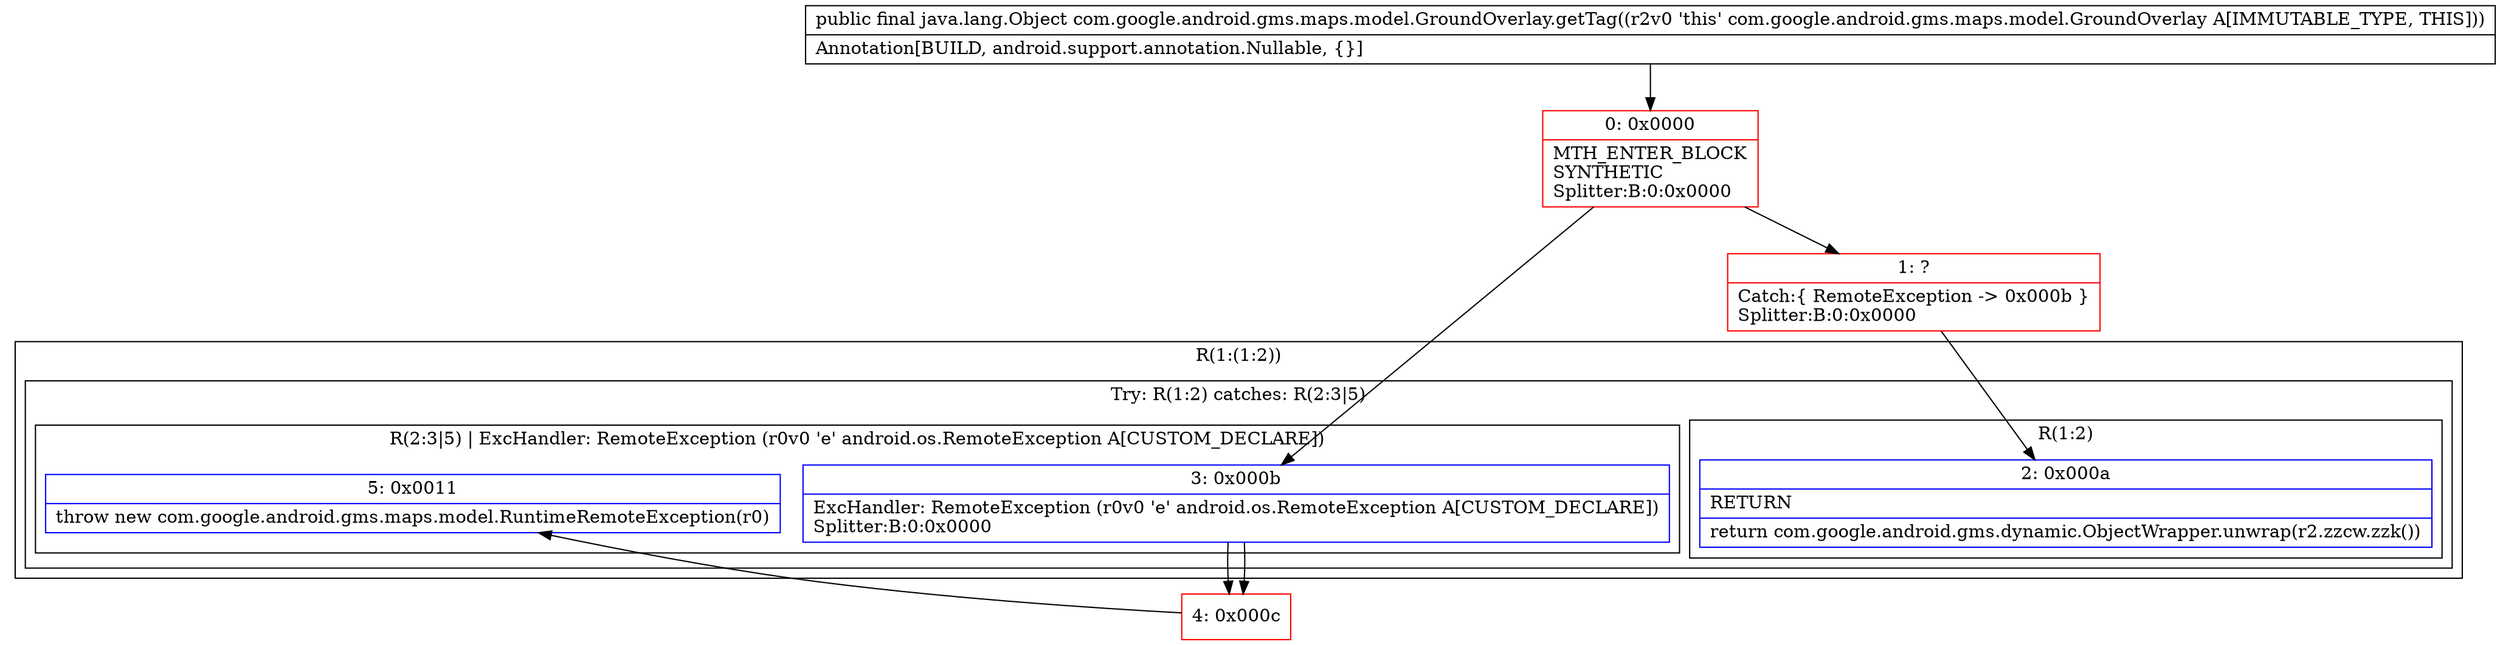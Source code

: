 digraph "CFG forcom.google.android.gms.maps.model.GroundOverlay.getTag()Ljava\/lang\/Object;" {
subgraph cluster_Region_971474273 {
label = "R(1:(1:2))";
node [shape=record,color=blue];
subgraph cluster_TryCatchRegion_872985566 {
label = "Try: R(1:2) catches: R(2:3|5)";
node [shape=record,color=blue];
subgraph cluster_Region_101024942 {
label = "R(1:2)";
node [shape=record,color=blue];
Node_2 [shape=record,label="{2\:\ 0x000a|RETURN\l|return com.google.android.gms.dynamic.ObjectWrapper.unwrap(r2.zzcw.zzk())\l}"];
}
subgraph cluster_Region_1337601690 {
label = "R(2:3|5) | ExcHandler: RemoteException (r0v0 'e' android.os.RemoteException A[CUSTOM_DECLARE])\l";
node [shape=record,color=blue];
Node_3 [shape=record,label="{3\:\ 0x000b|ExcHandler: RemoteException (r0v0 'e' android.os.RemoteException A[CUSTOM_DECLARE])\lSplitter:B:0:0x0000\l}"];
Node_5 [shape=record,label="{5\:\ 0x0011|throw new com.google.android.gms.maps.model.RuntimeRemoteException(r0)\l}"];
}
}
}
subgraph cluster_Region_1337601690 {
label = "R(2:3|5) | ExcHandler: RemoteException (r0v0 'e' android.os.RemoteException A[CUSTOM_DECLARE])\l";
node [shape=record,color=blue];
Node_3 [shape=record,label="{3\:\ 0x000b|ExcHandler: RemoteException (r0v0 'e' android.os.RemoteException A[CUSTOM_DECLARE])\lSplitter:B:0:0x0000\l}"];
Node_5 [shape=record,label="{5\:\ 0x0011|throw new com.google.android.gms.maps.model.RuntimeRemoteException(r0)\l}"];
}
Node_0 [shape=record,color=red,label="{0\:\ 0x0000|MTH_ENTER_BLOCK\lSYNTHETIC\lSplitter:B:0:0x0000\l}"];
Node_1 [shape=record,color=red,label="{1\:\ ?|Catch:\{ RemoteException \-\> 0x000b \}\lSplitter:B:0:0x0000\l}"];
Node_4 [shape=record,color=red,label="{4\:\ 0x000c}"];
MethodNode[shape=record,label="{public final java.lang.Object com.google.android.gms.maps.model.GroundOverlay.getTag((r2v0 'this' com.google.android.gms.maps.model.GroundOverlay A[IMMUTABLE_TYPE, THIS]))  | Annotation[BUILD, android.support.annotation.Nullable, \{\}]\l}"];
MethodNode -> Node_0;
Node_3 -> Node_4;
Node_3 -> Node_4;
Node_0 -> Node_1;
Node_0 -> Node_3;
Node_1 -> Node_2;
Node_4 -> Node_5;
}

